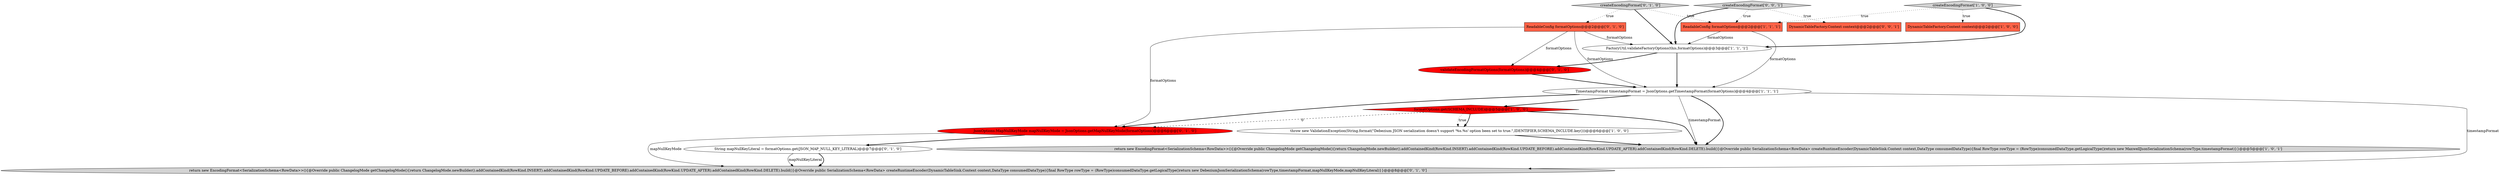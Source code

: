 digraph {
0 [style = filled, label = "FactoryUtil.validateFactoryOptions(this,formatOptions)@@@3@@@['1', '1', '1']", fillcolor = white, shape = ellipse image = "AAA0AAABBB1BBB"];
1 [style = filled, label = "DynamicTableFactory.Context context@@@2@@@['1', '0', '0']", fillcolor = tomato, shape = box image = "AAA0AAABBB1BBB"];
5 [style = filled, label = "return new EncodingFormat<SerializationSchema<RowData>>(){@Override public ChangelogMode getChangelogMode(){return ChangelogMode.newBuilder().addContainedKind(RowKind.INSERT).addContainedKind(RowKind.UPDATE_BEFORE).addContainedKind(RowKind.UPDATE_AFTER).addContainedKind(RowKind.DELETE).build()}@Override public SerializationSchema<RowData> createRuntimeEncoder(DynamicTableSink.Context context,DataType consumedDataType){final RowType rowType = (RowType)consumedDataType.getLogicalType()return new MaxwellJsonSerializationSchema(rowType,timestampFormat)}}@@@5@@@['1', '0', '1']", fillcolor = lightgray, shape = ellipse image = "AAA0AAABBB1BBB"];
10 [style = filled, label = "ReadableConfig formatOptions@@@2@@@['0', '1', '0']", fillcolor = tomato, shape = box image = "AAA0AAABBB2BBB"];
12 [style = filled, label = "return new EncodingFormat<SerializationSchema<RowData>>(){@Override public ChangelogMode getChangelogMode(){return ChangelogMode.newBuilder().addContainedKind(RowKind.INSERT).addContainedKind(RowKind.UPDATE_BEFORE).addContainedKind(RowKind.UPDATE_AFTER).addContainedKind(RowKind.DELETE).build()}@Override public SerializationSchema<RowData> createRuntimeEncoder(DynamicTableSink.Context context,DataType consumedDataType){final RowType rowType = (RowType)consumedDataType.getLogicalType()return new DebeziumJsonSerializationSchema(rowType,timestampFormat,mapNullKeyMode,mapNullKeyLiteral)}}@@@8@@@['0', '1', '0']", fillcolor = lightgray, shape = ellipse image = "AAA0AAABBB2BBB"];
3 [style = filled, label = "createEncodingFormat['1', '0', '0']", fillcolor = lightgray, shape = diamond image = "AAA0AAABBB1BBB"];
8 [style = filled, label = "validateEncodingFormatOptions(formatOptions)@@@4@@@['0', '1', '0']", fillcolor = red, shape = ellipse image = "AAA1AAABBB2BBB"];
9 [style = filled, label = "createEncodingFormat['0', '1', '0']", fillcolor = lightgray, shape = diamond image = "AAA0AAABBB2BBB"];
11 [style = filled, label = "JsonOptions.MapNullKeyMode mapNullKeyMode = JsonOptions.getMapNullKeyMode(formatOptions)@@@6@@@['0', '1', '0']", fillcolor = red, shape = ellipse image = "AAA1AAABBB2BBB"];
6 [style = filled, label = "TimestampFormat timestampFormat = JsonOptions.getTimestampFormat(formatOptions)@@@4@@@['1', '1', '1']", fillcolor = white, shape = ellipse image = "AAA0AAABBB1BBB"];
13 [style = filled, label = "String mapNullKeyLiteral = formatOptions.get(JSON_MAP_NULL_KEY_LITERAL)@@@7@@@['0', '1', '0']", fillcolor = white, shape = ellipse image = "AAA0AAABBB2BBB"];
14 [style = filled, label = "createEncodingFormat['0', '0', '1']", fillcolor = lightgray, shape = diamond image = "AAA0AAABBB3BBB"];
4 [style = filled, label = "throw new ValidationException(String.format(\"Debezium JSON serialization doesn't support '%s.%s' option been set to true.\",IDENTIFIER,SCHEMA_INCLUDE.key()))@@@6@@@['1', '0', '0']", fillcolor = white, shape = ellipse image = "AAA0AAABBB1BBB"];
15 [style = filled, label = "DynamicTableFactory.Context context@@@2@@@['0', '0', '1']", fillcolor = tomato, shape = box image = "AAA0AAABBB3BBB"];
7 [style = filled, label = "ReadableConfig formatOptions@@@2@@@['1', '1', '1']", fillcolor = tomato, shape = box image = "AAA0AAABBB1BBB"];
2 [style = filled, label = "formatOptions.get(SCHEMA_INCLUDE)@@@5@@@['1', '0', '0']", fillcolor = red, shape = diamond image = "AAA1AAABBB1BBB"];
3->7 [style = dotted, label="true"];
9->0 [style = bold, label=""];
6->12 [style = solid, label="timestampFormat"];
0->6 [style = bold, label=""];
10->0 [style = solid, label="formatOptions"];
8->6 [style = bold, label=""];
6->5 [style = solid, label="timestampFormat"];
2->4 [style = bold, label=""];
3->0 [style = bold, label=""];
10->8 [style = solid, label="formatOptions"];
6->2 [style = bold, label=""];
6->5 [style = bold, label=""];
14->15 [style = dotted, label="true"];
13->12 [style = bold, label=""];
14->0 [style = bold, label=""];
6->11 [style = bold, label=""];
11->13 [style = bold, label=""];
2->4 [style = dotted, label="true"];
14->7 [style = dotted, label="true"];
0->8 [style = bold, label=""];
2->11 [style = dashed, label="0"];
10->6 [style = solid, label="formatOptions"];
9->7 [style = dotted, label="true"];
11->12 [style = solid, label="mapNullKeyMode"];
9->10 [style = dotted, label="true"];
7->6 [style = solid, label="formatOptions"];
4->5 [style = bold, label=""];
3->1 [style = dotted, label="true"];
10->11 [style = solid, label="formatOptions"];
2->5 [style = bold, label=""];
13->12 [style = solid, label="mapNullKeyLiteral"];
7->0 [style = solid, label="formatOptions"];
}
